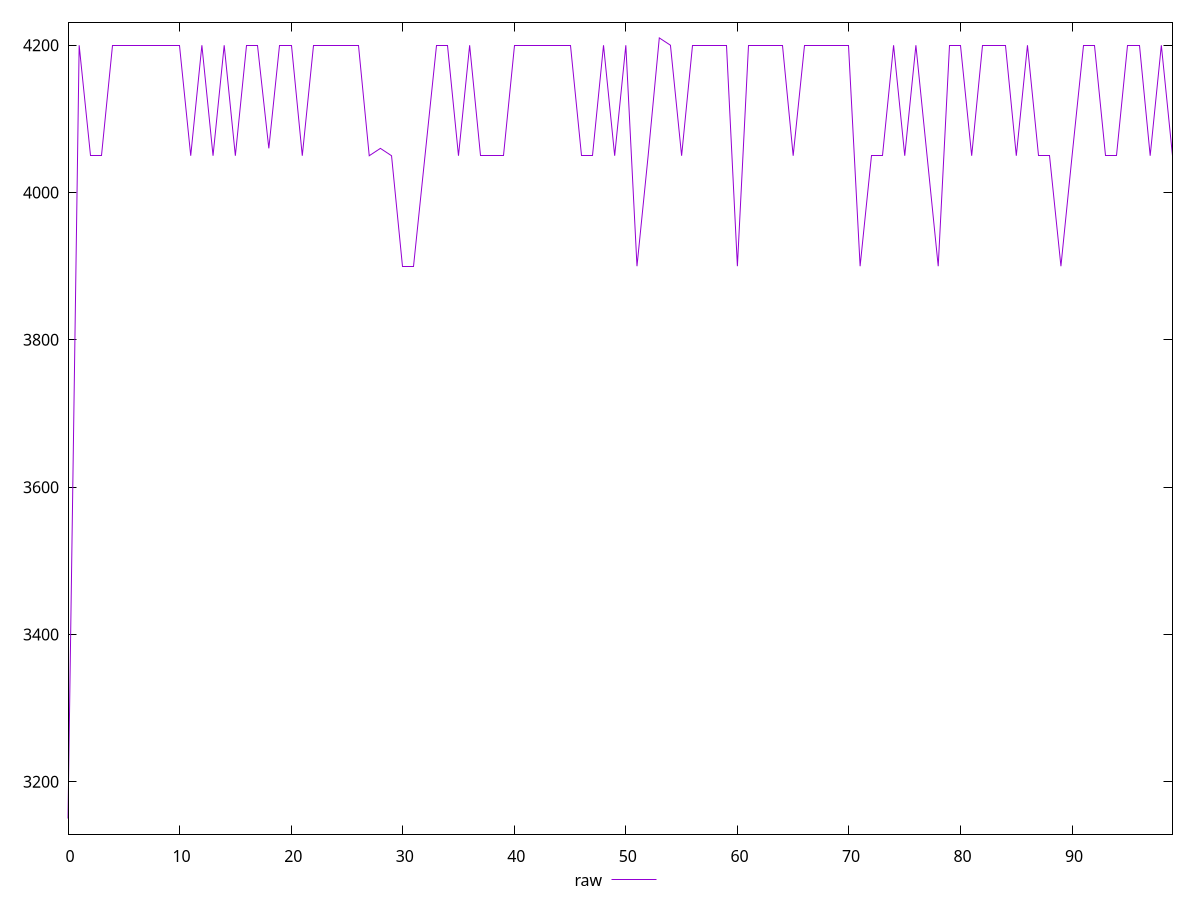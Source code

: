 reset

$raw <<EOF
0 3150
1 4200
2 4050
3 4050
4 4200
5 4200
6 4200
7 4200
8 4200
9 4200
10 4200
11 4050
12 4200
13 4050
14 4200
15 4050
16 4200
17 4200
18 4060
19 4200
20 4200
21 4050
22 4200
23 4200
24 4200
25 4200
26 4200
27 4050
28 4060
29 4050
30 3900
31 3900
32 4050
33 4200
34 4200
35 4050
36 4200
37 4050
38 4050
39 4050
40 4200
41 4200
42 4200
43 4200
44 4200
45 4200
46 4050
47 4050
48 4200
49 4050
50 4200
51 3900
52 4050
53 4210
54 4200
55 4050
56 4200
57 4200
58 4200
59 4200
60 3900
61 4200
62 4200
63 4200
64 4200
65 4050
66 4200
67 4200
68 4200
69 4200
70 4200
71 3900
72 4050
73 4050
74 4200
75 4050
76 4200
77 4050
78 3900
79 4200
80 4200
81 4050
82 4200
83 4200
84 4200
85 4050
86 4200
87 4050
88 4050
89 3900
90 4050
91 4200
92 4200
93 4050
94 4050
95 4200
96 4200
97 4050
98 4200
99 4050
EOF

set key outside below
set xrange [0:99]
set yrange [3128.8:4231.2]
set trange [3128.8:4231.2]
set terminal svg size 640, 500 enhanced background rgb 'white'
set output "reports/report_00031_2021-02-24T23-18-18.084Z/unused-javascript/samples/astro/raw/values.svg"

plot $raw title "raw" with line

reset
